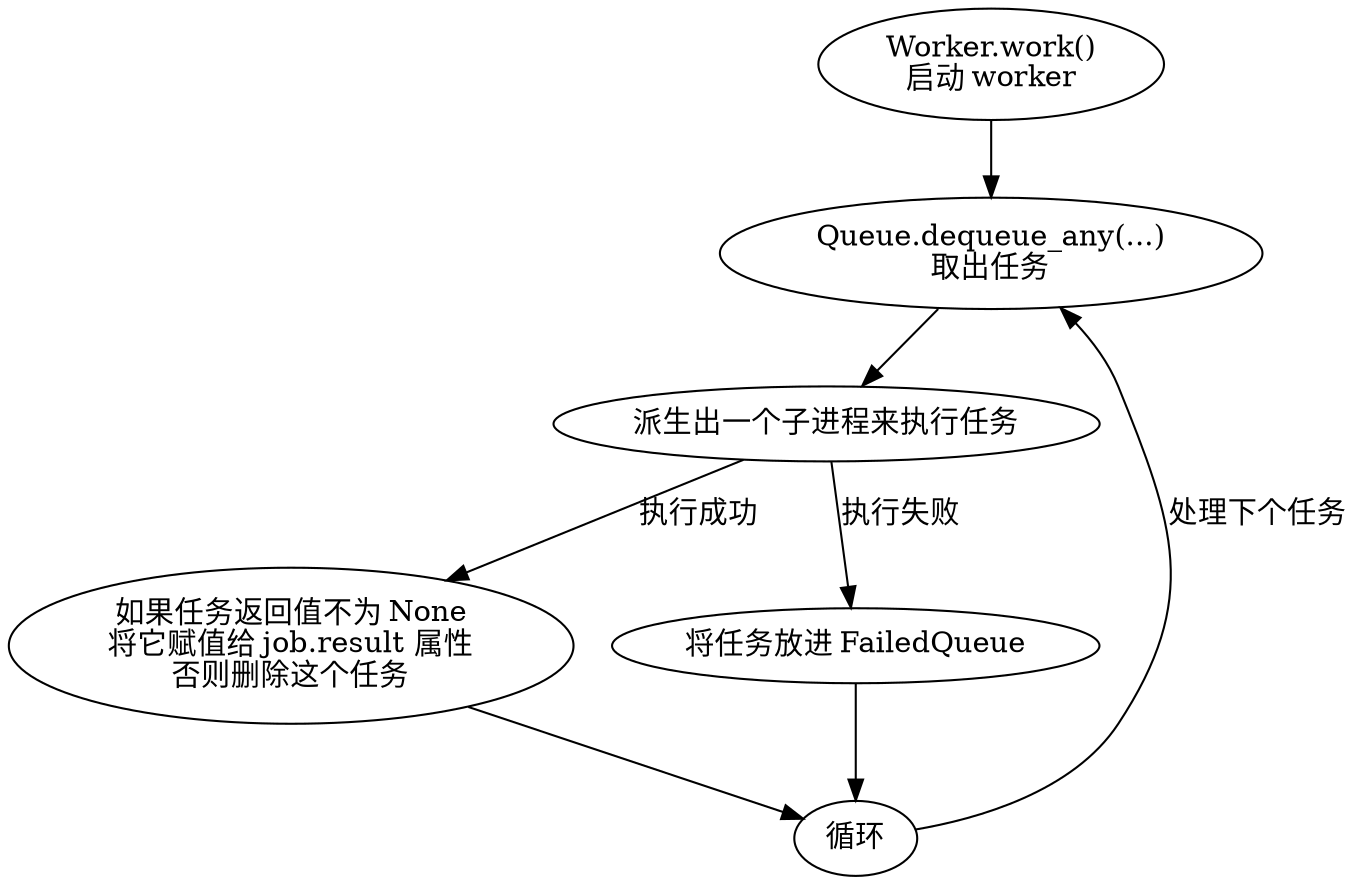 digraph worker {
    start_worker [label="Worker.work()\n启动 worker"];
    get_job_from_queue [label="Queue.dequeue_any(...)\n取出任务"];
    perform_job [label="派生出一个子进程来执行任务"];

    job_perform_success [label="如果任务返回值不为 None\n将它赋值给 job.result 属性\n否则删除这个任务"];
    job_perform_fail [label="将任务放进 FailedQueue"];

    iter [label="循环"];


    start_worker -> get_job_from_queue;
    get_job_from_queue -> perform_job;

    perform_job -> job_perform_success [label="执行成功"];
    perform_job -> job_perform_fail [label="执行失败"];

    job_perform_success -> iter;
    job_perform_fail -> iter;

    iter -> get_job_from_queue [label="处理下个任务"];
}
